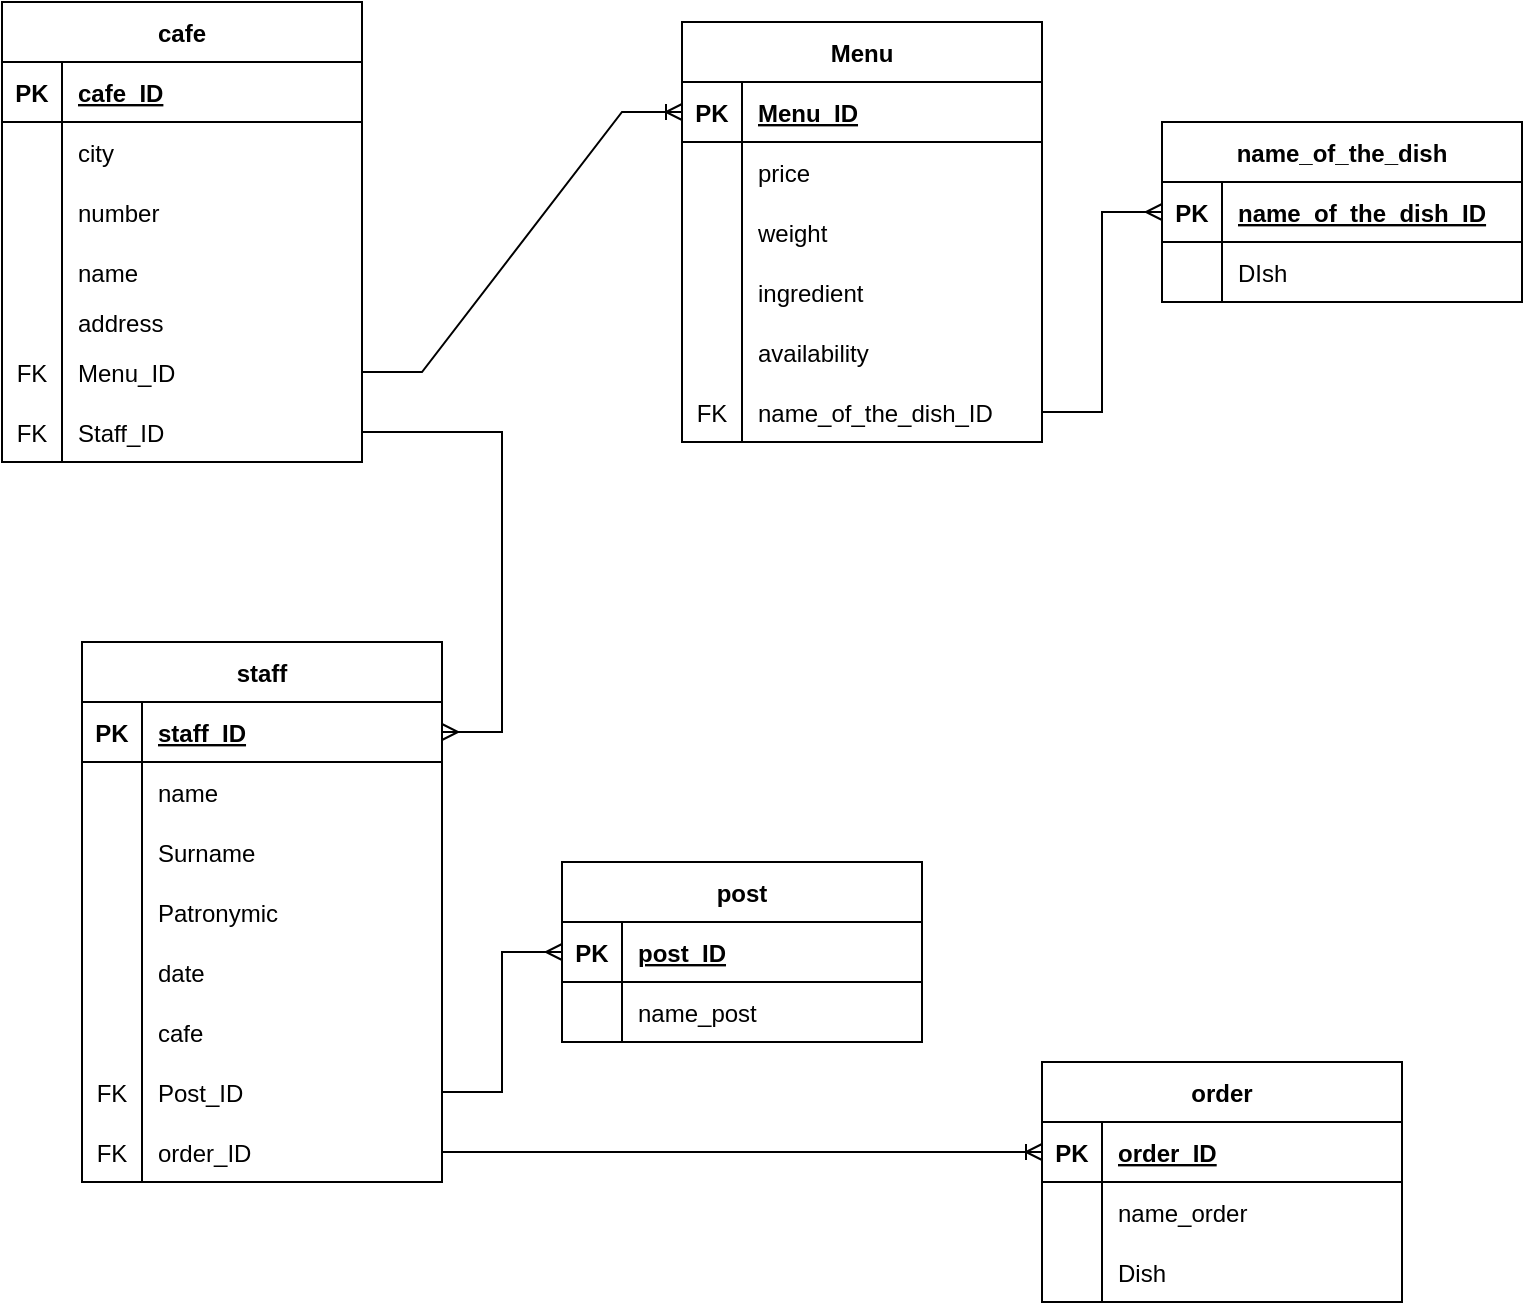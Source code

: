 <mxfile version="20.7.4" type="device" pages="2"><diagram id="oLMAJ7pSesRWMOJHywI4" name="Страница 1"><mxGraphModel dx="839" dy="2102" grid="1" gridSize="10" guides="1" tooltips="1" connect="1" arrows="1" fold="1" page="1" pageScale="1" pageWidth="827" pageHeight="1169" math="0" shadow="0"><root><mxCell id="0"/><mxCell id="1" parent="0"/><mxCell id="Fu_w4de7CorswFyfYpVV-19" value="Menu" style="shape=table;startSize=30;container=1;collapsible=1;childLayout=tableLayout;fixedRows=1;rowLines=0;fontStyle=1;align=center;resizeLast=1;" parent="1" vertex="1"><mxGeometry x="400" y="-1150" width="180" height="210" as="geometry"/></mxCell><mxCell id="Fu_w4de7CorswFyfYpVV-20" value="" style="shape=tableRow;horizontal=0;startSize=0;swimlaneHead=0;swimlaneBody=0;fillColor=none;collapsible=0;dropTarget=0;points=[[0,0.5],[1,0.5]];portConstraint=eastwest;top=0;left=0;right=0;bottom=1;" parent="Fu_w4de7CorswFyfYpVV-19" vertex="1"><mxGeometry y="30" width="180" height="30" as="geometry"/></mxCell><mxCell id="Fu_w4de7CorswFyfYpVV-21" value="PK" style="shape=partialRectangle;connectable=0;fillColor=none;top=0;left=0;bottom=0;right=0;fontStyle=1;overflow=hidden;" parent="Fu_w4de7CorswFyfYpVV-20" vertex="1"><mxGeometry width="30" height="30" as="geometry"><mxRectangle width="30" height="30" as="alternateBounds"/></mxGeometry></mxCell><mxCell id="Fu_w4de7CorswFyfYpVV-22" value="Menu_ID" style="shape=partialRectangle;connectable=0;fillColor=none;top=0;left=0;bottom=0;right=0;align=left;spacingLeft=6;fontStyle=5;overflow=hidden;" parent="Fu_w4de7CorswFyfYpVV-20" vertex="1"><mxGeometry x="30" width="150" height="30" as="geometry"><mxRectangle width="150" height="30" as="alternateBounds"/></mxGeometry></mxCell><mxCell id="Fu_w4de7CorswFyfYpVV-26" value="" style="shape=tableRow;horizontal=0;startSize=0;swimlaneHead=0;swimlaneBody=0;fillColor=none;collapsible=0;dropTarget=0;points=[[0,0.5],[1,0.5]];portConstraint=eastwest;top=0;left=0;right=0;bottom=0;" parent="Fu_w4de7CorswFyfYpVV-19" vertex="1"><mxGeometry y="60" width="180" height="30" as="geometry"/></mxCell><mxCell id="Fu_w4de7CorswFyfYpVV-27" value="" style="shape=partialRectangle;connectable=0;fillColor=none;top=0;left=0;bottom=0;right=0;editable=1;overflow=hidden;" parent="Fu_w4de7CorswFyfYpVV-26" vertex="1"><mxGeometry width="30" height="30" as="geometry"><mxRectangle width="30" height="30" as="alternateBounds"/></mxGeometry></mxCell><mxCell id="Fu_w4de7CorswFyfYpVV-28" value="price" style="shape=partialRectangle;connectable=0;fillColor=none;top=0;left=0;bottom=0;right=0;align=left;spacingLeft=6;overflow=hidden;" parent="Fu_w4de7CorswFyfYpVV-26" vertex="1"><mxGeometry x="30" width="150" height="30" as="geometry"><mxRectangle width="150" height="30" as="alternateBounds"/></mxGeometry></mxCell><mxCell id="Fu_w4de7CorswFyfYpVV-29" value="" style="shape=tableRow;horizontal=0;startSize=0;swimlaneHead=0;swimlaneBody=0;fillColor=none;collapsible=0;dropTarget=0;points=[[0,0.5],[1,0.5]];portConstraint=eastwest;top=0;left=0;right=0;bottom=0;" parent="Fu_w4de7CorswFyfYpVV-19" vertex="1"><mxGeometry y="90" width="180" height="30" as="geometry"/></mxCell><mxCell id="Fu_w4de7CorswFyfYpVV-30" value="" style="shape=partialRectangle;connectable=0;fillColor=none;top=0;left=0;bottom=0;right=0;editable=1;overflow=hidden;" parent="Fu_w4de7CorswFyfYpVV-29" vertex="1"><mxGeometry width="30" height="30" as="geometry"><mxRectangle width="30" height="30" as="alternateBounds"/></mxGeometry></mxCell><mxCell id="Fu_w4de7CorswFyfYpVV-31" value="weight" style="shape=partialRectangle;connectable=0;fillColor=none;top=0;left=0;bottom=0;right=0;align=left;spacingLeft=6;overflow=hidden;" parent="Fu_w4de7CorswFyfYpVV-29" vertex="1"><mxGeometry x="30" width="150" height="30" as="geometry"><mxRectangle width="150" height="30" as="alternateBounds"/></mxGeometry></mxCell><mxCell id="Fu_w4de7CorswFyfYpVV-32" value="" style="shape=tableRow;horizontal=0;startSize=0;swimlaneHead=0;swimlaneBody=0;fillColor=none;collapsible=0;dropTarget=0;points=[[0,0.5],[1,0.5]];portConstraint=eastwest;top=0;left=0;right=0;bottom=0;" parent="Fu_w4de7CorswFyfYpVV-19" vertex="1"><mxGeometry y="120" width="180" height="30" as="geometry"/></mxCell><mxCell id="Fu_w4de7CorswFyfYpVV-33" value="" style="shape=partialRectangle;connectable=0;fillColor=none;top=0;left=0;bottom=0;right=0;editable=1;overflow=hidden;" parent="Fu_w4de7CorswFyfYpVV-32" vertex="1"><mxGeometry width="30" height="30" as="geometry"><mxRectangle width="30" height="30" as="alternateBounds"/></mxGeometry></mxCell><mxCell id="Fu_w4de7CorswFyfYpVV-34" value="ingredient" style="shape=partialRectangle;connectable=0;fillColor=none;top=0;left=0;bottom=0;right=0;align=left;spacingLeft=6;overflow=hidden;" parent="Fu_w4de7CorswFyfYpVV-32" vertex="1"><mxGeometry x="30" width="150" height="30" as="geometry"><mxRectangle width="150" height="30" as="alternateBounds"/></mxGeometry></mxCell><mxCell id="Fu_w4de7CorswFyfYpVV-38" value="" style="shape=tableRow;horizontal=0;startSize=0;swimlaneHead=0;swimlaneBody=0;fillColor=none;collapsible=0;dropTarget=0;points=[[0,0.5],[1,0.5]];portConstraint=eastwest;top=0;left=0;right=0;bottom=0;" parent="Fu_w4de7CorswFyfYpVV-19" vertex="1"><mxGeometry y="150" width="180" height="30" as="geometry"/></mxCell><mxCell id="Fu_w4de7CorswFyfYpVV-39" value="" style="shape=partialRectangle;connectable=0;fillColor=none;top=0;left=0;bottom=0;right=0;editable=1;overflow=hidden;" parent="Fu_w4de7CorswFyfYpVV-38" vertex="1"><mxGeometry width="30" height="30" as="geometry"><mxRectangle width="30" height="30" as="alternateBounds"/></mxGeometry></mxCell><mxCell id="Fu_w4de7CorswFyfYpVV-40" value="availability" style="shape=partialRectangle;connectable=0;fillColor=none;top=0;left=0;bottom=0;right=0;align=left;spacingLeft=6;overflow=hidden;" parent="Fu_w4de7CorswFyfYpVV-38" vertex="1"><mxGeometry x="30" width="150" height="30" as="geometry"><mxRectangle width="150" height="30" as="alternateBounds"/></mxGeometry></mxCell><mxCell id="Fu_w4de7CorswFyfYpVV-125" value="" style="shape=tableRow;horizontal=0;startSize=0;swimlaneHead=0;swimlaneBody=0;fillColor=none;collapsible=0;dropTarget=0;points=[[0,0.5],[1,0.5]];portConstraint=eastwest;top=0;left=0;right=0;bottom=0;" parent="Fu_w4de7CorswFyfYpVV-19" vertex="1"><mxGeometry y="180" width="180" height="30" as="geometry"/></mxCell><mxCell id="Fu_w4de7CorswFyfYpVV-126" value="FK" style="shape=partialRectangle;connectable=0;fillColor=none;top=0;left=0;bottom=0;right=0;fontStyle=0;overflow=hidden;" parent="Fu_w4de7CorswFyfYpVV-125" vertex="1"><mxGeometry width="30" height="30" as="geometry"><mxRectangle width="30" height="30" as="alternateBounds"/></mxGeometry></mxCell><mxCell id="Fu_w4de7CorswFyfYpVV-127" value="name_of_the_dish_ID" style="shape=partialRectangle;connectable=0;fillColor=none;top=0;left=0;bottom=0;right=0;align=left;spacingLeft=6;fontStyle=0;overflow=hidden;" parent="Fu_w4de7CorswFyfYpVV-125" vertex="1"><mxGeometry x="30" width="150" height="30" as="geometry"><mxRectangle width="150" height="30" as="alternateBounds"/></mxGeometry></mxCell><mxCell id="Fu_w4de7CorswFyfYpVV-41" value="order" style="shape=table;startSize=30;container=1;collapsible=1;childLayout=tableLayout;fixedRows=1;rowLines=0;fontStyle=1;align=center;resizeLast=1;" parent="1" vertex="1"><mxGeometry x="580" y="-630" width="180" height="120" as="geometry"/></mxCell><mxCell id="Fu_w4de7CorswFyfYpVV-42" value="" style="shape=tableRow;horizontal=0;startSize=0;swimlaneHead=0;swimlaneBody=0;fillColor=none;collapsible=0;dropTarget=0;points=[[0,0.5],[1,0.5]];portConstraint=eastwest;top=0;left=0;right=0;bottom=1;" parent="Fu_w4de7CorswFyfYpVV-41" vertex="1"><mxGeometry y="30" width="180" height="30" as="geometry"/></mxCell><mxCell id="Fu_w4de7CorswFyfYpVV-43" value="PK" style="shape=partialRectangle;connectable=0;fillColor=none;top=0;left=0;bottom=0;right=0;fontStyle=1;overflow=hidden;" parent="Fu_w4de7CorswFyfYpVV-42" vertex="1"><mxGeometry width="30" height="30" as="geometry"><mxRectangle width="30" height="30" as="alternateBounds"/></mxGeometry></mxCell><mxCell id="Fu_w4de7CorswFyfYpVV-44" value="order_ID" style="shape=partialRectangle;connectable=0;fillColor=none;top=0;left=0;bottom=0;right=0;align=left;spacingLeft=6;fontStyle=5;overflow=hidden;" parent="Fu_w4de7CorswFyfYpVV-42" vertex="1"><mxGeometry x="30" width="150" height="30" as="geometry"><mxRectangle width="150" height="30" as="alternateBounds"/></mxGeometry></mxCell><mxCell id="Fu_w4de7CorswFyfYpVV-45" value="" style="shape=tableRow;horizontal=0;startSize=0;swimlaneHead=0;swimlaneBody=0;fillColor=none;collapsible=0;dropTarget=0;points=[[0,0.5],[1,0.5]];portConstraint=eastwest;top=0;left=0;right=0;bottom=0;" parent="Fu_w4de7CorswFyfYpVV-41" vertex="1"><mxGeometry y="60" width="180" height="30" as="geometry"/></mxCell><mxCell id="Fu_w4de7CorswFyfYpVV-46" value="" style="shape=partialRectangle;connectable=0;fillColor=none;top=0;left=0;bottom=0;right=0;editable=1;overflow=hidden;" parent="Fu_w4de7CorswFyfYpVV-45" vertex="1"><mxGeometry width="30" height="30" as="geometry"><mxRectangle width="30" height="30" as="alternateBounds"/></mxGeometry></mxCell><mxCell id="Fu_w4de7CorswFyfYpVV-47" value="name_order" style="shape=partialRectangle;connectable=0;fillColor=none;top=0;left=0;bottom=0;right=0;align=left;spacingLeft=6;overflow=hidden;" parent="Fu_w4de7CorswFyfYpVV-45" vertex="1"><mxGeometry x="30" width="150" height="30" as="geometry"><mxRectangle width="150" height="30" as="alternateBounds"/></mxGeometry></mxCell><mxCell id="Fu_w4de7CorswFyfYpVV-48" value="" style="shape=tableRow;horizontal=0;startSize=0;swimlaneHead=0;swimlaneBody=0;fillColor=none;collapsible=0;dropTarget=0;points=[[0,0.5],[1,0.5]];portConstraint=eastwest;top=0;left=0;right=0;bottom=0;" parent="Fu_w4de7CorswFyfYpVV-41" vertex="1"><mxGeometry y="90" width="180" height="30" as="geometry"/></mxCell><mxCell id="Fu_w4de7CorswFyfYpVV-49" value="" style="shape=partialRectangle;connectable=0;fillColor=none;top=0;left=0;bottom=0;right=0;editable=1;overflow=hidden;" parent="Fu_w4de7CorswFyfYpVV-48" vertex="1"><mxGeometry width="30" height="30" as="geometry"><mxRectangle width="30" height="30" as="alternateBounds"/></mxGeometry></mxCell><mxCell id="Fu_w4de7CorswFyfYpVV-50" value="Dish" style="shape=partialRectangle;connectable=0;fillColor=none;top=0;left=0;bottom=0;right=0;align=left;spacingLeft=6;overflow=hidden;" parent="Fu_w4de7CorswFyfYpVV-48" vertex="1"><mxGeometry x="30" width="150" height="30" as="geometry"><mxRectangle width="150" height="30" as="alternateBounds"/></mxGeometry></mxCell><mxCell id="Fu_w4de7CorswFyfYpVV-61" value="staff" style="shape=table;startSize=30;container=1;collapsible=1;childLayout=tableLayout;fixedRows=1;rowLines=0;fontStyle=1;align=center;resizeLast=1;" parent="1" vertex="1"><mxGeometry x="100" y="-840" width="180" height="270" as="geometry"/></mxCell><mxCell id="Fu_w4de7CorswFyfYpVV-62" value="" style="shape=tableRow;horizontal=0;startSize=0;swimlaneHead=0;swimlaneBody=0;fillColor=none;collapsible=0;dropTarget=0;points=[[0,0.5],[1,0.5]];portConstraint=eastwest;top=0;left=0;right=0;bottom=1;" parent="Fu_w4de7CorswFyfYpVV-61" vertex="1"><mxGeometry y="30" width="180" height="30" as="geometry"/></mxCell><mxCell id="Fu_w4de7CorswFyfYpVV-63" value="PK" style="shape=partialRectangle;connectable=0;fillColor=none;top=0;left=0;bottom=0;right=0;fontStyle=1;overflow=hidden;" parent="Fu_w4de7CorswFyfYpVV-62" vertex="1"><mxGeometry width="30" height="30" as="geometry"><mxRectangle width="30" height="30" as="alternateBounds"/></mxGeometry></mxCell><mxCell id="Fu_w4de7CorswFyfYpVV-64" value="staff_ID" style="shape=partialRectangle;connectable=0;fillColor=none;top=0;left=0;bottom=0;right=0;align=left;spacingLeft=6;fontStyle=5;overflow=hidden;" parent="Fu_w4de7CorswFyfYpVV-62" vertex="1"><mxGeometry x="30" width="150" height="30" as="geometry"><mxRectangle width="150" height="30" as="alternateBounds"/></mxGeometry></mxCell><mxCell id="Fu_w4de7CorswFyfYpVV-65" value="" style="shape=tableRow;horizontal=0;startSize=0;swimlaneHead=0;swimlaneBody=0;fillColor=none;collapsible=0;dropTarget=0;points=[[0,0.5],[1,0.5]];portConstraint=eastwest;top=0;left=0;right=0;bottom=0;" parent="Fu_w4de7CorswFyfYpVV-61" vertex="1"><mxGeometry y="60" width="180" height="30" as="geometry"/></mxCell><mxCell id="Fu_w4de7CorswFyfYpVV-66" value="" style="shape=partialRectangle;connectable=0;fillColor=none;top=0;left=0;bottom=0;right=0;editable=1;overflow=hidden;" parent="Fu_w4de7CorswFyfYpVV-65" vertex="1"><mxGeometry width="30" height="30" as="geometry"><mxRectangle width="30" height="30" as="alternateBounds"/></mxGeometry></mxCell><mxCell id="Fu_w4de7CorswFyfYpVV-67" value="name" style="shape=partialRectangle;connectable=0;fillColor=none;top=0;left=0;bottom=0;right=0;align=left;spacingLeft=6;overflow=hidden;" parent="Fu_w4de7CorswFyfYpVV-65" vertex="1"><mxGeometry x="30" width="150" height="30" as="geometry"><mxRectangle width="150" height="30" as="alternateBounds"/></mxGeometry></mxCell><mxCell id="Fu_w4de7CorswFyfYpVV-68" value="" style="shape=tableRow;horizontal=0;startSize=0;swimlaneHead=0;swimlaneBody=0;fillColor=none;collapsible=0;dropTarget=0;points=[[0,0.5],[1,0.5]];portConstraint=eastwest;top=0;left=0;right=0;bottom=0;" parent="Fu_w4de7CorswFyfYpVV-61" vertex="1"><mxGeometry y="90" width="180" height="30" as="geometry"/></mxCell><mxCell id="Fu_w4de7CorswFyfYpVV-69" value="" style="shape=partialRectangle;connectable=0;fillColor=none;top=0;left=0;bottom=0;right=0;editable=1;overflow=hidden;" parent="Fu_w4de7CorswFyfYpVV-68" vertex="1"><mxGeometry width="30" height="30" as="geometry"><mxRectangle width="30" height="30" as="alternateBounds"/></mxGeometry></mxCell><mxCell id="Fu_w4de7CorswFyfYpVV-70" value="Surname" style="shape=partialRectangle;connectable=0;fillColor=none;top=0;left=0;bottom=0;right=0;align=left;spacingLeft=6;overflow=hidden;" parent="Fu_w4de7CorswFyfYpVV-68" vertex="1"><mxGeometry x="30" width="150" height="30" as="geometry"><mxRectangle width="150" height="30" as="alternateBounds"/></mxGeometry></mxCell><mxCell id="Fu_w4de7CorswFyfYpVV-71" value="" style="shape=tableRow;horizontal=0;startSize=0;swimlaneHead=0;swimlaneBody=0;fillColor=none;collapsible=0;dropTarget=0;points=[[0,0.5],[1,0.5]];portConstraint=eastwest;top=0;left=0;right=0;bottom=0;" parent="Fu_w4de7CorswFyfYpVV-61" vertex="1"><mxGeometry y="120" width="180" height="30" as="geometry"/></mxCell><mxCell id="Fu_w4de7CorswFyfYpVV-72" value="" style="shape=partialRectangle;connectable=0;fillColor=none;top=0;left=0;bottom=0;right=0;editable=1;overflow=hidden;" parent="Fu_w4de7CorswFyfYpVV-71" vertex="1"><mxGeometry width="30" height="30" as="geometry"><mxRectangle width="30" height="30" as="alternateBounds"/></mxGeometry></mxCell><mxCell id="Fu_w4de7CorswFyfYpVV-73" value="Patronymic" style="shape=partialRectangle;connectable=0;fillColor=none;top=0;left=0;bottom=0;right=0;align=left;spacingLeft=6;overflow=hidden;" parent="Fu_w4de7CorswFyfYpVV-71" vertex="1"><mxGeometry x="30" width="150" height="30" as="geometry"><mxRectangle width="150" height="30" as="alternateBounds"/></mxGeometry></mxCell><mxCell id="Fu_w4de7CorswFyfYpVV-74" value="" style="shape=tableRow;horizontal=0;startSize=0;swimlaneHead=0;swimlaneBody=0;fillColor=none;collapsible=0;dropTarget=0;points=[[0,0.5],[1,0.5]];portConstraint=eastwest;top=0;left=0;right=0;bottom=0;" parent="Fu_w4de7CorswFyfYpVV-61" vertex="1"><mxGeometry y="150" width="180" height="30" as="geometry"/></mxCell><mxCell id="Fu_w4de7CorswFyfYpVV-75" value="" style="shape=partialRectangle;connectable=0;fillColor=none;top=0;left=0;bottom=0;right=0;editable=1;overflow=hidden;" parent="Fu_w4de7CorswFyfYpVV-74" vertex="1"><mxGeometry width="30" height="30" as="geometry"><mxRectangle width="30" height="30" as="alternateBounds"/></mxGeometry></mxCell><mxCell id="Fu_w4de7CorswFyfYpVV-76" value="date" style="shape=partialRectangle;connectable=0;fillColor=none;top=0;left=0;bottom=0;right=0;align=left;spacingLeft=6;overflow=hidden;" parent="Fu_w4de7CorswFyfYpVV-74" vertex="1"><mxGeometry x="30" width="150" height="30" as="geometry"><mxRectangle width="150" height="30" as="alternateBounds"/></mxGeometry></mxCell><mxCell id="Fu_w4de7CorswFyfYpVV-77" value="" style="shape=tableRow;horizontal=0;startSize=0;swimlaneHead=0;swimlaneBody=0;fillColor=none;collapsible=0;dropTarget=0;points=[[0,0.5],[1,0.5]];portConstraint=eastwest;top=0;left=0;right=0;bottom=0;" parent="Fu_w4de7CorswFyfYpVV-61" vertex="1"><mxGeometry y="180" width="180" height="30" as="geometry"/></mxCell><mxCell id="Fu_w4de7CorswFyfYpVV-78" value="" style="shape=partialRectangle;connectable=0;fillColor=none;top=0;left=0;bottom=0;right=0;editable=1;overflow=hidden;" parent="Fu_w4de7CorswFyfYpVV-77" vertex="1"><mxGeometry width="30" height="30" as="geometry"><mxRectangle width="30" height="30" as="alternateBounds"/></mxGeometry></mxCell><mxCell id="Fu_w4de7CorswFyfYpVV-79" value="cafe" style="shape=partialRectangle;connectable=0;fillColor=none;top=0;left=0;bottom=0;right=0;align=left;spacingLeft=6;overflow=hidden;" parent="Fu_w4de7CorswFyfYpVV-77" vertex="1"><mxGeometry x="30" width="150" height="30" as="geometry"><mxRectangle width="150" height="30" as="alternateBounds"/></mxGeometry></mxCell><mxCell id="Fu_w4de7CorswFyfYpVV-129" value="" style="shape=tableRow;horizontal=0;startSize=0;swimlaneHead=0;swimlaneBody=0;fillColor=none;collapsible=0;dropTarget=0;points=[[0,0.5],[1,0.5]];portConstraint=eastwest;top=0;left=0;right=0;bottom=0;" parent="Fu_w4de7CorswFyfYpVV-61" vertex="1"><mxGeometry y="210" width="180" height="30" as="geometry"/></mxCell><mxCell id="Fu_w4de7CorswFyfYpVV-130" value="FK" style="shape=partialRectangle;connectable=0;fillColor=none;top=0;left=0;bottom=0;right=0;fontStyle=0;overflow=hidden;" parent="Fu_w4de7CorswFyfYpVV-129" vertex="1"><mxGeometry width="30" height="30" as="geometry"><mxRectangle width="30" height="30" as="alternateBounds"/></mxGeometry></mxCell><mxCell id="Fu_w4de7CorswFyfYpVV-131" value="Post_ID" style="shape=partialRectangle;connectable=0;fillColor=none;top=0;left=0;bottom=0;right=0;align=left;spacingLeft=6;fontStyle=0;overflow=hidden;" parent="Fu_w4de7CorswFyfYpVV-129" vertex="1"><mxGeometry x="30" width="150" height="30" as="geometry"><mxRectangle width="150" height="30" as="alternateBounds"/></mxGeometry></mxCell><mxCell id="ZoV5Vb8bGU9_gQuC7ETk-7" value="" style="shape=tableRow;horizontal=0;startSize=0;swimlaneHead=0;swimlaneBody=0;fillColor=none;collapsible=0;dropTarget=0;points=[[0,0.5],[1,0.5]];portConstraint=eastwest;top=0;left=0;right=0;bottom=0;" vertex="1" parent="Fu_w4de7CorswFyfYpVV-61"><mxGeometry y="240" width="180" height="30" as="geometry"/></mxCell><mxCell id="ZoV5Vb8bGU9_gQuC7ETk-8" value="FK" style="shape=partialRectangle;connectable=0;fillColor=none;top=0;left=0;bottom=0;right=0;fontStyle=0;overflow=hidden;" vertex="1" parent="ZoV5Vb8bGU9_gQuC7ETk-7"><mxGeometry width="30" height="30" as="geometry"><mxRectangle width="30" height="30" as="alternateBounds"/></mxGeometry></mxCell><mxCell id="ZoV5Vb8bGU9_gQuC7ETk-9" value="order_ID" style="shape=partialRectangle;connectable=0;fillColor=none;top=0;left=0;bottom=0;right=0;align=left;spacingLeft=6;fontStyle=0;overflow=hidden;" vertex="1" parent="ZoV5Vb8bGU9_gQuC7ETk-7"><mxGeometry x="30" width="150" height="30" as="geometry"><mxRectangle width="150" height="30" as="alternateBounds"/></mxGeometry></mxCell><mxCell id="Fu_w4de7CorswFyfYpVV-80" value="cafe" style="shape=table;startSize=30;container=1;collapsible=1;childLayout=tableLayout;fixedRows=1;rowLines=0;fontStyle=1;align=center;resizeLast=1;" parent="1" vertex="1"><mxGeometry x="60" y="-1160" width="180" height="230" as="geometry"/></mxCell><mxCell id="Fu_w4de7CorswFyfYpVV-81" value="" style="shape=tableRow;horizontal=0;startSize=0;swimlaneHead=0;swimlaneBody=0;fillColor=none;collapsible=0;dropTarget=0;points=[[0,0.5],[1,0.5]];portConstraint=eastwest;top=0;left=0;right=0;bottom=1;" parent="Fu_w4de7CorswFyfYpVV-80" vertex="1"><mxGeometry y="30" width="180" height="30" as="geometry"/></mxCell><mxCell id="Fu_w4de7CorswFyfYpVV-82" value="PK" style="shape=partialRectangle;connectable=0;fillColor=none;top=0;left=0;bottom=0;right=0;fontStyle=1;overflow=hidden;" parent="Fu_w4de7CorswFyfYpVV-81" vertex="1"><mxGeometry width="30" height="30" as="geometry"><mxRectangle width="30" height="30" as="alternateBounds"/></mxGeometry></mxCell><mxCell id="Fu_w4de7CorswFyfYpVV-83" value="cafe_ID" style="shape=partialRectangle;connectable=0;fillColor=none;top=0;left=0;bottom=0;right=0;align=left;spacingLeft=6;fontStyle=5;overflow=hidden;" parent="Fu_w4de7CorswFyfYpVV-81" vertex="1"><mxGeometry x="30" width="150" height="30" as="geometry"><mxRectangle width="150" height="30" as="alternateBounds"/></mxGeometry></mxCell><mxCell id="Fu_w4de7CorswFyfYpVV-84" value="" style="shape=tableRow;horizontal=0;startSize=0;swimlaneHead=0;swimlaneBody=0;fillColor=none;collapsible=0;dropTarget=0;points=[[0,0.5],[1,0.5]];portConstraint=eastwest;top=0;left=0;right=0;bottom=0;" parent="Fu_w4de7CorswFyfYpVV-80" vertex="1"><mxGeometry y="60" width="180" height="30" as="geometry"/></mxCell><mxCell id="Fu_w4de7CorswFyfYpVV-85" value="" style="shape=partialRectangle;connectable=0;fillColor=none;top=0;left=0;bottom=0;right=0;editable=1;overflow=hidden;" parent="Fu_w4de7CorswFyfYpVV-84" vertex="1"><mxGeometry width="30" height="30" as="geometry"><mxRectangle width="30" height="30" as="alternateBounds"/></mxGeometry></mxCell><mxCell id="Fu_w4de7CorswFyfYpVV-86" value="city" style="shape=partialRectangle;connectable=0;fillColor=none;top=0;left=0;bottom=0;right=0;align=left;spacingLeft=6;overflow=hidden;" parent="Fu_w4de7CorswFyfYpVV-84" vertex="1"><mxGeometry x="30" width="150" height="30" as="geometry"><mxRectangle width="150" height="30" as="alternateBounds"/></mxGeometry></mxCell><mxCell id="Fu_w4de7CorswFyfYpVV-87" value="" style="shape=tableRow;horizontal=0;startSize=0;swimlaneHead=0;swimlaneBody=0;fillColor=none;collapsible=0;dropTarget=0;points=[[0,0.5],[1,0.5]];portConstraint=eastwest;top=0;left=0;right=0;bottom=0;" parent="Fu_w4de7CorswFyfYpVV-80" vertex="1"><mxGeometry y="90" width="180" height="30" as="geometry"/></mxCell><mxCell id="Fu_w4de7CorswFyfYpVV-88" value="" style="shape=partialRectangle;connectable=0;fillColor=none;top=0;left=0;bottom=0;right=0;editable=1;overflow=hidden;" parent="Fu_w4de7CorswFyfYpVV-87" vertex="1"><mxGeometry width="30" height="30" as="geometry"><mxRectangle width="30" height="30" as="alternateBounds"/></mxGeometry></mxCell><mxCell id="Fu_w4de7CorswFyfYpVV-89" value="number" style="shape=partialRectangle;connectable=0;fillColor=none;top=0;left=0;bottom=0;right=0;align=left;spacingLeft=6;overflow=hidden;" parent="Fu_w4de7CorswFyfYpVV-87" vertex="1"><mxGeometry x="30" width="150" height="30" as="geometry"><mxRectangle width="150" height="30" as="alternateBounds"/></mxGeometry></mxCell><mxCell id="Fu_w4de7CorswFyfYpVV-90" value="" style="shape=tableRow;horizontal=0;startSize=0;swimlaneHead=0;swimlaneBody=0;fillColor=none;collapsible=0;dropTarget=0;points=[[0,0.5],[1,0.5]];portConstraint=eastwest;top=0;left=0;right=0;bottom=0;" parent="Fu_w4de7CorswFyfYpVV-80" vertex="1"><mxGeometry y="120" width="180" height="30" as="geometry"/></mxCell><mxCell id="Fu_w4de7CorswFyfYpVV-91" value="" style="shape=partialRectangle;connectable=0;fillColor=none;top=0;left=0;bottom=0;right=0;editable=1;overflow=hidden;" parent="Fu_w4de7CorswFyfYpVV-90" vertex="1"><mxGeometry width="30" height="30" as="geometry"><mxRectangle width="30" height="30" as="alternateBounds"/></mxGeometry></mxCell><mxCell id="Fu_w4de7CorswFyfYpVV-92" value="name" style="shape=partialRectangle;connectable=0;fillColor=none;top=0;left=0;bottom=0;right=0;align=left;spacingLeft=6;overflow=hidden;" parent="Fu_w4de7CorswFyfYpVV-90" vertex="1"><mxGeometry x="30" width="150" height="30" as="geometry"><mxRectangle width="150" height="30" as="alternateBounds"/></mxGeometry></mxCell><mxCell id="Fu_w4de7CorswFyfYpVV-93" value="" style="shape=tableRow;horizontal=0;startSize=0;swimlaneHead=0;swimlaneBody=0;fillColor=none;collapsible=0;dropTarget=0;points=[[0,0.5],[1,0.5]];portConstraint=eastwest;top=0;left=0;right=0;bottom=0;" parent="Fu_w4de7CorswFyfYpVV-80" vertex="1"><mxGeometry y="150" width="180" height="20" as="geometry"/></mxCell><mxCell id="Fu_w4de7CorswFyfYpVV-94" value="" style="shape=partialRectangle;connectable=0;fillColor=none;top=0;left=0;bottom=0;right=0;editable=1;overflow=hidden;" parent="Fu_w4de7CorswFyfYpVV-93" vertex="1"><mxGeometry width="30" height="20" as="geometry"><mxRectangle width="30" height="20" as="alternateBounds"/></mxGeometry></mxCell><mxCell id="Fu_w4de7CorswFyfYpVV-95" value="address" style="shape=partialRectangle;connectable=0;fillColor=none;top=0;left=0;bottom=0;right=0;align=left;spacingLeft=6;overflow=hidden;" parent="Fu_w4de7CorswFyfYpVV-93" vertex="1"><mxGeometry x="30" width="150" height="20" as="geometry"><mxRectangle width="150" height="20" as="alternateBounds"/></mxGeometry></mxCell><mxCell id="HOJFlfAhjBMtKZYdqZaS-13" value="" style="shape=tableRow;horizontal=0;startSize=0;swimlaneHead=0;swimlaneBody=0;fillColor=none;collapsible=0;dropTarget=0;points=[[0,0.5],[1,0.5]];portConstraint=eastwest;top=0;left=0;right=0;bottom=0;" parent="Fu_w4de7CorswFyfYpVV-80" vertex="1"><mxGeometry y="170" width="180" height="30" as="geometry"/></mxCell><mxCell id="HOJFlfAhjBMtKZYdqZaS-14" value="FK" style="shape=partialRectangle;connectable=0;fillColor=none;top=0;left=0;bottom=0;right=0;fontStyle=0;overflow=hidden;" parent="HOJFlfAhjBMtKZYdqZaS-13" vertex="1"><mxGeometry width="30" height="30" as="geometry"><mxRectangle width="30" height="30" as="alternateBounds"/></mxGeometry></mxCell><mxCell id="HOJFlfAhjBMtKZYdqZaS-15" value="Menu_ID" style="shape=partialRectangle;connectable=0;fillColor=none;top=0;left=0;bottom=0;right=0;align=left;spacingLeft=6;fontStyle=0;overflow=hidden;" parent="HOJFlfAhjBMtKZYdqZaS-13" vertex="1"><mxGeometry x="30" width="150" height="30" as="geometry"><mxRectangle width="150" height="30" as="alternateBounds"/></mxGeometry></mxCell><mxCell id="HOJFlfAhjBMtKZYdqZaS-16" value="" style="shape=tableRow;horizontal=0;startSize=0;swimlaneHead=0;swimlaneBody=0;fillColor=none;collapsible=0;dropTarget=0;points=[[0,0.5],[1,0.5]];portConstraint=eastwest;top=0;left=0;right=0;bottom=0;" parent="Fu_w4de7CorswFyfYpVV-80" vertex="1"><mxGeometry y="200" width="180" height="30" as="geometry"/></mxCell><mxCell id="HOJFlfAhjBMtKZYdqZaS-17" value="FK" style="shape=partialRectangle;connectable=0;fillColor=none;top=0;left=0;bottom=0;right=0;fontStyle=0;overflow=hidden;" parent="HOJFlfAhjBMtKZYdqZaS-16" vertex="1"><mxGeometry width="30" height="30" as="geometry"><mxRectangle width="30" height="30" as="alternateBounds"/></mxGeometry></mxCell><mxCell id="HOJFlfAhjBMtKZYdqZaS-18" value="Staff_ID" style="shape=partialRectangle;connectable=0;fillColor=none;top=0;left=0;bottom=0;right=0;align=left;spacingLeft=6;fontStyle=0;overflow=hidden;" parent="HOJFlfAhjBMtKZYdqZaS-16" vertex="1"><mxGeometry x="30" width="150" height="30" as="geometry"><mxRectangle width="150" height="30" as="alternateBounds"/></mxGeometry></mxCell><mxCell id="Fu_w4de7CorswFyfYpVV-96" value="post" style="shape=table;startSize=30;container=1;collapsible=1;childLayout=tableLayout;fixedRows=1;rowLines=0;fontStyle=1;align=center;resizeLast=1;" parent="1" vertex="1"><mxGeometry x="340" y="-730" width="180" height="90" as="geometry"/></mxCell><mxCell id="Fu_w4de7CorswFyfYpVV-97" value="" style="shape=tableRow;horizontal=0;startSize=0;swimlaneHead=0;swimlaneBody=0;fillColor=none;collapsible=0;dropTarget=0;points=[[0,0.5],[1,0.5]];portConstraint=eastwest;top=0;left=0;right=0;bottom=1;" parent="Fu_w4de7CorswFyfYpVV-96" vertex="1"><mxGeometry y="30" width="180" height="30" as="geometry"/></mxCell><mxCell id="Fu_w4de7CorswFyfYpVV-98" value="PK" style="shape=partialRectangle;connectable=0;fillColor=none;top=0;left=0;bottom=0;right=0;fontStyle=1;overflow=hidden;" parent="Fu_w4de7CorswFyfYpVV-97" vertex="1"><mxGeometry width="30" height="30" as="geometry"><mxRectangle width="30" height="30" as="alternateBounds"/></mxGeometry></mxCell><mxCell id="Fu_w4de7CorswFyfYpVV-99" value="post_ID" style="shape=partialRectangle;connectable=0;fillColor=none;top=0;left=0;bottom=0;right=0;align=left;spacingLeft=6;fontStyle=5;overflow=hidden;" parent="Fu_w4de7CorswFyfYpVV-97" vertex="1"><mxGeometry x="30" width="150" height="30" as="geometry"><mxRectangle width="150" height="30" as="alternateBounds"/></mxGeometry></mxCell><mxCell id="Fu_w4de7CorswFyfYpVV-100" value="" style="shape=tableRow;horizontal=0;startSize=0;swimlaneHead=0;swimlaneBody=0;fillColor=none;collapsible=0;dropTarget=0;points=[[0,0.5],[1,0.5]];portConstraint=eastwest;top=0;left=0;right=0;bottom=0;" parent="Fu_w4de7CorswFyfYpVV-96" vertex="1"><mxGeometry y="60" width="180" height="30" as="geometry"/></mxCell><mxCell id="Fu_w4de7CorswFyfYpVV-101" value="" style="shape=partialRectangle;connectable=0;fillColor=none;top=0;left=0;bottom=0;right=0;editable=1;overflow=hidden;" parent="Fu_w4de7CorswFyfYpVV-100" vertex="1"><mxGeometry width="30" height="30" as="geometry"><mxRectangle width="30" height="30" as="alternateBounds"/></mxGeometry></mxCell><mxCell id="Fu_w4de7CorswFyfYpVV-102" value="name_post" style="shape=partialRectangle;connectable=0;fillColor=none;top=0;left=0;bottom=0;right=0;align=left;spacingLeft=6;overflow=hidden;" parent="Fu_w4de7CorswFyfYpVV-100" vertex="1"><mxGeometry x="30" width="150" height="30" as="geometry"><mxRectangle width="150" height="30" as="alternateBounds"/></mxGeometry></mxCell><mxCell id="Fu_w4de7CorswFyfYpVV-109" value="name_of_the_dish" style="shape=table;startSize=30;container=1;collapsible=1;childLayout=tableLayout;fixedRows=1;rowLines=0;fontStyle=1;align=center;resizeLast=1;" parent="1" vertex="1"><mxGeometry x="640" y="-1100" width="180" height="90" as="geometry"/></mxCell><mxCell id="Fu_w4de7CorswFyfYpVV-110" value="" style="shape=tableRow;horizontal=0;startSize=0;swimlaneHead=0;swimlaneBody=0;fillColor=none;collapsible=0;dropTarget=0;points=[[0,0.5],[1,0.5]];portConstraint=eastwest;top=0;left=0;right=0;bottom=1;" parent="Fu_w4de7CorswFyfYpVV-109" vertex="1"><mxGeometry y="30" width="180" height="30" as="geometry"/></mxCell><mxCell id="Fu_w4de7CorswFyfYpVV-111" value="PK" style="shape=partialRectangle;connectable=0;fillColor=none;top=0;left=0;bottom=0;right=0;fontStyle=1;overflow=hidden;" parent="Fu_w4de7CorswFyfYpVV-110" vertex="1"><mxGeometry width="30" height="30" as="geometry"><mxRectangle width="30" height="30" as="alternateBounds"/></mxGeometry></mxCell><mxCell id="Fu_w4de7CorswFyfYpVV-112" value="name_of_the_dish_ID" style="shape=partialRectangle;connectable=0;fillColor=none;top=0;left=0;bottom=0;right=0;align=left;spacingLeft=6;fontStyle=5;overflow=hidden;" parent="Fu_w4de7CorswFyfYpVV-110" vertex="1"><mxGeometry x="30" width="150" height="30" as="geometry"><mxRectangle width="150" height="30" as="alternateBounds"/></mxGeometry></mxCell><mxCell id="Fu_w4de7CorswFyfYpVV-113" value="" style="shape=tableRow;horizontal=0;startSize=0;swimlaneHead=0;swimlaneBody=0;fillColor=none;collapsible=0;dropTarget=0;points=[[0,0.5],[1,0.5]];portConstraint=eastwest;top=0;left=0;right=0;bottom=0;" parent="Fu_w4de7CorswFyfYpVV-109" vertex="1"><mxGeometry y="60" width="180" height="30" as="geometry"/></mxCell><mxCell id="Fu_w4de7CorswFyfYpVV-114" value="" style="shape=partialRectangle;connectable=0;fillColor=none;top=0;left=0;bottom=0;right=0;editable=1;overflow=hidden;" parent="Fu_w4de7CorswFyfYpVV-113" vertex="1"><mxGeometry width="30" height="30" as="geometry"><mxRectangle width="30" height="30" as="alternateBounds"/></mxGeometry></mxCell><mxCell id="Fu_w4de7CorswFyfYpVV-115" value="DIsh" style="shape=partialRectangle;connectable=0;fillColor=none;top=0;left=0;bottom=0;right=0;align=left;spacingLeft=6;overflow=hidden;" parent="Fu_w4de7CorswFyfYpVV-113" vertex="1"><mxGeometry x="30" width="150" height="30" as="geometry"><mxRectangle width="150" height="30" as="alternateBounds"/></mxGeometry></mxCell><mxCell id="HOJFlfAhjBMtKZYdqZaS-79" value="" style="edgeStyle=entityRelationEdgeStyle;fontSize=12;html=1;endArrow=ERmany;rounded=0;" parent="1" source="Fu_w4de7CorswFyfYpVV-129" target="Fu_w4de7CorswFyfYpVV-97" edge="1"><mxGeometry width="100" height="100" relative="1" as="geometry"><mxPoint x="120" y="-350" as="sourcePoint"/><mxPoint x="220" y="-450" as="targetPoint"/></mxGeometry></mxCell><mxCell id="HOJFlfAhjBMtKZYdqZaS-81" value="" style="edgeStyle=entityRelationEdgeStyle;fontSize=12;html=1;endArrow=ERmany;rounded=0;" parent="1" source="HOJFlfAhjBMtKZYdqZaS-16" target="Fu_w4de7CorswFyfYpVV-62" edge="1"><mxGeometry width="100" height="100" relative="1" as="geometry"><mxPoint x="280" y="-270" as="sourcePoint"/><mxPoint x="380" y="-370" as="targetPoint"/></mxGeometry></mxCell><mxCell id="HOJFlfAhjBMtKZYdqZaS-83" value="" style="edgeStyle=entityRelationEdgeStyle;fontSize=12;html=1;endArrow=ERmany;rounded=0;" parent="1" source="Fu_w4de7CorswFyfYpVV-125" target="Fu_w4de7CorswFyfYpVV-110" edge="1"><mxGeometry width="100" height="100" relative="1" as="geometry"><mxPoint x="390" y="-320" as="sourcePoint"/><mxPoint x="490" y="-420" as="targetPoint"/></mxGeometry></mxCell><mxCell id="cF76ityHtbnP-ETy2s1a-2" value="" style="edgeStyle=entityRelationEdgeStyle;fontSize=12;html=1;endArrow=ERoneToMany;rounded=0;" parent="1" source="HOJFlfAhjBMtKZYdqZaS-13" target="Fu_w4de7CorswFyfYpVV-20" edge="1"><mxGeometry width="100" height="100" relative="1" as="geometry"><mxPoint x="480" y="-940" as="sourcePoint"/><mxPoint x="580" y="-1040" as="targetPoint"/></mxGeometry></mxCell><mxCell id="ZoV5Vb8bGU9_gQuC7ETk-10" value="" style="edgeStyle=entityRelationEdgeStyle;fontSize=12;html=1;endArrow=ERoneToMany;rounded=0;" edge="1" parent="1" source="ZoV5Vb8bGU9_gQuC7ETk-7" target="Fu_w4de7CorswFyfYpVV-42"><mxGeometry width="100" height="100" relative="1" as="geometry"><mxPoint x="350" y="-430" as="sourcePoint"/><mxPoint x="450" y="-530" as="targetPoint"/></mxGeometry></mxCell></root></mxGraphModel></diagram><diagram id="CIej-govl7_PN5EPeEzt" name="Страница 2"><mxGraphModel dx="1859" dy="1148" grid="1" gridSize="10" guides="1" tooltips="1" connect="1" arrows="1" fold="1" page="1" pageScale="1" pageWidth="827" pageHeight="1169" math="0" shadow="0"><root><mxCell id="0"/><mxCell id="1" parent="0"/><mxCell id="zEDysvPuNf6v-nDNMOYh-1" value="Работник кафе&lt;br&gt;" style="shape=umlActor;verticalLabelPosition=bottom;verticalAlign=top;html=1;outlineConnect=0;" parent="1" vertex="1"><mxGeometry x="160" y="950" width="40" height="60" as="geometry"/></mxCell><mxCell id="zEDysvPuNf6v-nDNMOYh-6" value="Аутифицированный пользователь" style="shape=umlActor;verticalLabelPosition=bottom;verticalAlign=top;html=1;outlineConnect=0;" parent="1" vertex="1"><mxGeometry x="160" y="780" width="40" height="60" as="geometry"/></mxCell><mxCell id="zEDysvPuNf6v-nDNMOYh-10" value="Просмотр записей клиента" style="ellipse;whiteSpace=wrap;html=1;" parent="1" vertex="1"><mxGeometry x="359" y="860" width="141" height="70" as="geometry"/></mxCell><mxCell id="zEDysvPuNf6v-nDNMOYh-11" value="Администратор базы данных кафе" style="ellipse;whiteSpace=wrap;html=1;" parent="1" vertex="1"><mxGeometry x="270" y="920" width="110" height="60" as="geometry"/></mxCell><mxCell id="zEDysvPuNf6v-nDNMOYh-12" value="Создать нового администратора" style="ellipse;whiteSpace=wrap;html=1;" parent="1" vertex="1"><mxGeometry x="260" y="1040" width="115" height="70" as="geometry"/></mxCell><mxCell id="zEDysvPuNf6v-nDNMOYh-19" value="" style="endArrow=classic;html=1;rounded=0;" parent="1" edge="1"><mxGeometry width="50" height="50" relative="1" as="geometry"><mxPoint x="250" y="820" as="sourcePoint"/><mxPoint x="330" y="860" as="targetPoint"/></mxGeometry></mxCell><mxCell id="zEDysvPuNf6v-nDNMOYh-20" value="Use" style="endArrow=open;endSize=12;dashed=1;html=1;rounded=0;exitX=0.441;exitY=1.085;exitDx=0;exitDy=0;exitPerimeter=0;entryX=0.5;entryY=0;entryDx=0;entryDy=0;" parent="1" source="zEDysvPuNf6v-nDNMOYh-11" target="zEDysvPuNf6v-nDNMOYh-12" edge="1"><mxGeometry width="160" relative="1" as="geometry"><mxPoint x="60" y="1070" as="sourcePoint"/><mxPoint x="220" y="1070" as="targetPoint"/></mxGeometry></mxCell><mxCell id="zEDysvPuNf6v-nDNMOYh-21" value="Use" style="endArrow=open;endSize=12;dashed=1;html=1;rounded=0;" parent="1" target="zEDysvPuNf6v-nDNMOYh-11" edge="1"><mxGeometry width="160" relative="1" as="geometry"><mxPoint x="210" y="870" as="sourcePoint"/><mxPoint x="380" y="890" as="targetPoint"/></mxGeometry></mxCell><mxCell id="zEDysvPuNf6v-nDNMOYh-22" value="Работа с клиентами" style="ellipse;whiteSpace=wrap;html=1;" parent="1" vertex="1"><mxGeometry x="-150" y="770" width="131" height="60" as="geometry"/></mxCell><mxCell id="zEDysvPuNf6v-nDNMOYh-23" value="Редактирование профиля" style="ellipse;whiteSpace=wrap;html=1;" parent="1" vertex="1"><mxGeometry x="-164.5" y="660" width="160" height="65" as="geometry"/></mxCell><mxCell id="zEDysvPuNf6v-nDNMOYh-24" value="" style="endArrow=classic;html=1;rounded=0;" parent="1" edge="1"><mxGeometry width="50" height="50" relative="1" as="geometry"><mxPoint x="130" y="800" as="sourcePoint"/><mxPoint y="800" as="targetPoint"/></mxGeometry></mxCell><mxCell id="zEDysvPuNf6v-nDNMOYh-25" value="" style="endArrow=classic;html=1;rounded=0;exitX=0.5;exitY=0;exitDx=0;exitDy=0;entryX=0.5;entryY=1;entryDx=0;entryDy=0;" parent="1" source="zEDysvPuNf6v-nDNMOYh-22" target="zEDysvPuNf6v-nDNMOYh-23" edge="1"><mxGeometry width="50" height="50" relative="1" as="geometry"><mxPoint x="420" y="750" as="sourcePoint"/><mxPoint x="470" y="700" as="targetPoint"/></mxGeometry></mxCell><mxCell id="zEDysvPuNf6v-nDNMOYh-26" value="Клиент" style="shape=umlActor;verticalLabelPosition=bottom;verticalAlign=top;html=1;outlineConnect=0;" parent="1" vertex="1"><mxGeometry x="160" y="620" width="40" height="65" as="geometry"/></mxCell><mxCell id="zEDysvPuNf6v-nDNMOYh-27" value="" style="endArrow=classic;html=1;rounded=0;" parent="1" edge="1"><mxGeometry width="50" height="50" relative="1" as="geometry"><mxPoint x="180" y="770" as="sourcePoint"/><mxPoint x="180" y="720" as="targetPoint"/></mxGeometry></mxCell><mxCell id="zEDysvPuNf6v-nDNMOYh-28" value="" style="endArrow=classic;html=1;rounded=0;" parent="1" edge="1"><mxGeometry width="50" height="50" relative="1" as="geometry"><mxPoint x="210" y="770" as="sourcePoint"/><mxPoint x="300" y="720" as="targetPoint"/></mxGeometry></mxCell><mxCell id="zEDysvPuNf6v-nDNMOYh-29" value="Работа с товаром" style="ellipse;whiteSpace=wrap;html=1;" parent="1" vertex="1"><mxGeometry x="310" y="680" width="120" height="80" as="geometry"/></mxCell><mxCell id="zEDysvPuNf6v-nDNMOYh-30" value="Use" style="endArrow=open;endSize=12;dashed=1;html=1;rounded=0;" parent="1" source="zEDysvPuNf6v-nDNMOYh-29" target="zEDysvPuNf6v-nDNMOYh-31" edge="1"><mxGeometry width="160" relative="1" as="geometry"><mxPoint x="470" y="670" as="sourcePoint"/><mxPoint x="570" y="670" as="targetPoint"/></mxGeometry></mxCell><mxCell id="zEDysvPuNf6v-nDNMOYh-31" value="Создание позиции" style="ellipse;whiteSpace=wrap;html=1;" parent="1" vertex="1"><mxGeometry x="510" y="630" width="120" height="80" as="geometry"/></mxCell><mxCell id="zEDysvPuNf6v-nDNMOYh-32" value="Удаление позиции" style="ellipse;whiteSpace=wrap;html=1;" parent="1" vertex="1"><mxGeometry x="510" y="720" width="120" height="80" as="geometry"/></mxCell><mxCell id="zEDysvPuNf6v-nDNMOYh-33" value="Use" style="endArrow=open;endSize=12;dashed=1;html=1;rounded=0;entryX=0;entryY=0.5;entryDx=0;entryDy=0;" parent="1" source="zEDysvPuNf6v-nDNMOYh-29" target="zEDysvPuNf6v-nDNMOYh-32" edge="1"><mxGeometry width="160" relative="1" as="geometry"><mxPoint x="510" y="520" as="sourcePoint"/><mxPoint x="670" y="520" as="targetPoint"/></mxGeometry></mxCell><mxCell id="zEDysvPuNf6v-nDNMOYh-35" value="" style="endArrow=classic;html=1;rounded=0;exitX=0.5;exitY=0;exitDx=0;exitDy=0;exitPerimeter=0;" parent="1" source="zEDysvPuNf6v-nDNMOYh-1" edge="1"><mxGeometry width="50" height="50" relative="1" as="geometry"><mxPoint x="40" y="960" as="sourcePoint"/><mxPoint x="180" y="870" as="targetPoint"/></mxGeometry></mxCell><mxCell id="zEDysvPuNf6v-nDNMOYh-36" value="Вход" style="ellipse;whiteSpace=wrap;html=1;" parent="1" vertex="1"><mxGeometry x="60" y="470" width="120" height="80" as="geometry"/></mxCell><mxCell id="zEDysvPuNf6v-nDNMOYh-37" value="" style="endArrow=classic;html=1;rounded=0;" parent="1" edge="1"><mxGeometry width="50" height="50" relative="1" as="geometry"><mxPoint x="170" y="610" as="sourcePoint"/><mxPoint x="140" y="560" as="targetPoint"/></mxGeometry></mxCell><mxCell id="zEDysvPuNf6v-nDNMOYh-38" value="Регистрация" style="ellipse;whiteSpace=wrap;html=1;" parent="1" vertex="1"><mxGeometry x="120" y="350" width="120" height="80" as="geometry"/></mxCell><mxCell id="zEDysvPuNf6v-nDNMOYh-39" value="" style="endArrow=classic;html=1;rounded=0;" parent="1" edge="1"><mxGeometry width="50" height="50" relative="1" as="geometry"><mxPoint x="190" y="610" as="sourcePoint"/><mxPoint x="190" y="440" as="targetPoint"/></mxGeometry></mxCell><mxCell id="zEDysvPuNf6v-nDNMOYh-41" value="Use" style="endArrow=open;endSize=12;dashed=1;html=1;rounded=0;exitX=0;exitY=0.5;exitDx=0;exitDy=0;entryX=1;entryY=0;entryDx=0;entryDy=0;" parent="1" source="zEDysvPuNf6v-nDNMOYh-38" target="zEDysvPuNf6v-nDNMOYh-42" edge="1"><mxGeometry width="160" relative="1" as="geometry"><mxPoint x="-90" y="390" as="sourcePoint"/><mxPoint x="-40" y="430" as="targetPoint"/></mxGeometry></mxCell><mxCell id="zEDysvPuNf6v-nDNMOYh-42" value="Подтверждение номера" style="ellipse;whiteSpace=wrap;html=1;" parent="1" vertex="1"><mxGeometry x="-144.5" y="505" width="120" height="80" as="geometry"/></mxCell><mxCell id="zEDysvPuNf6v-nDNMOYh-43" value="Use" style="endArrow=open;endSize=12;dashed=1;html=1;rounded=0;exitX=0;exitY=0.5;exitDx=0;exitDy=0;entryX=1;entryY=0.5;entryDx=0;entryDy=0;" parent="1" source="zEDysvPuNf6v-nDNMOYh-36" target="zEDysvPuNf6v-nDNMOYh-42" edge="1"><mxGeometry width="160" relative="1" as="geometry"><mxPoint x="-160" y="630" as="sourcePoint"/><mxPoint y="630" as="targetPoint"/></mxGeometry></mxCell><mxCell id="zEDysvPuNf6v-nDNMOYh-44" value="Use" style="endArrow=open;endSize=12;dashed=1;html=1;rounded=0;exitX=0.5;exitY=0;exitDx=0;exitDy=0;entryX=0.5;entryY=1;entryDx=0;entryDy=0;" parent="1" source="zEDysvPuNf6v-nDNMOYh-23" target="zEDysvPuNf6v-nDNMOYh-42" edge="1"><mxGeometry width="160" relative="1" as="geometry"><mxPoint x="-330" y="620" as="sourcePoint"/><mxPoint x="-170" y="620" as="targetPoint"/></mxGeometry></mxCell><mxCell id="zEDysvPuNf6v-nDNMOYh-46" value="Просмотр меню" style="ellipse;whiteSpace=wrap;html=1;" parent="1" vertex="1"><mxGeometry x="260" y="390" width="120" height="80" as="geometry"/></mxCell><mxCell id="zEDysvPuNf6v-nDNMOYh-47" value="" style="endArrow=classic;html=1;rounded=0;" parent="1" edge="1"><mxGeometry width="50" height="50" relative="1" as="geometry"><mxPoint x="210" y="610" as="sourcePoint"/><mxPoint x="260" y="480" as="targetPoint"/></mxGeometry></mxCell><mxCell id="zEDysvPuNf6v-nDNMOYh-48" value="Use" style="endArrow=open;endSize=12;dashed=1;html=1;rounded=0;exitX=1;exitY=0.5;exitDx=0;exitDy=0;entryX=0;entryY=0.5;entryDx=0;entryDy=0;" parent="1" source="zEDysvPuNf6v-nDNMOYh-46" target="zEDysvPuNf6v-nDNMOYh-49" edge="1"><mxGeometry width="160" relative="1" as="geometry"><mxPoint x="390" y="430" as="sourcePoint"/><mxPoint x="520" y="430" as="targetPoint"/></mxGeometry></mxCell><mxCell id="zEDysvPuNf6v-nDNMOYh-49" value="Заказ" style="ellipse;whiteSpace=wrap;html=1;" parent="1" vertex="1"><mxGeometry x="413" y="505" width="120" height="80" as="geometry"/></mxCell><mxCell id="zEDysvPuNf6v-nDNMOYh-50" value="Use" style="endArrow=open;endSize=12;dashed=1;html=1;rounded=0;entryX=0;entryY=0.5;entryDx=0;entryDy=0;" parent="1" target="zEDysvPuNf6v-nDNMOYh-49" edge="1"><mxGeometry width="160" relative="1" as="geometry"><mxPoint x="200" y="760" as="sourcePoint"/><mxPoint x="410" y="630" as="targetPoint"/></mxGeometry></mxCell><mxCell id="zEDysvPuNf6v-nDNMOYh-51" value="Заполнение профиля" style="ellipse;whiteSpace=wrap;html=1;" parent="1" vertex="1"><mxGeometry x="10" y="660" width="120" height="60" as="geometry"/></mxCell><mxCell id="zEDysvPuNf6v-nDNMOYh-52" value="" style="endArrow=classic;html=1;rounded=0;" parent="1" edge="1"><mxGeometry width="50" height="50" relative="1" as="geometry"><mxPoint x="140" y="780" as="sourcePoint"/><mxPoint x="100" y="730" as="targetPoint"/></mxGeometry></mxCell></root></mxGraphModel></diagram></mxfile>